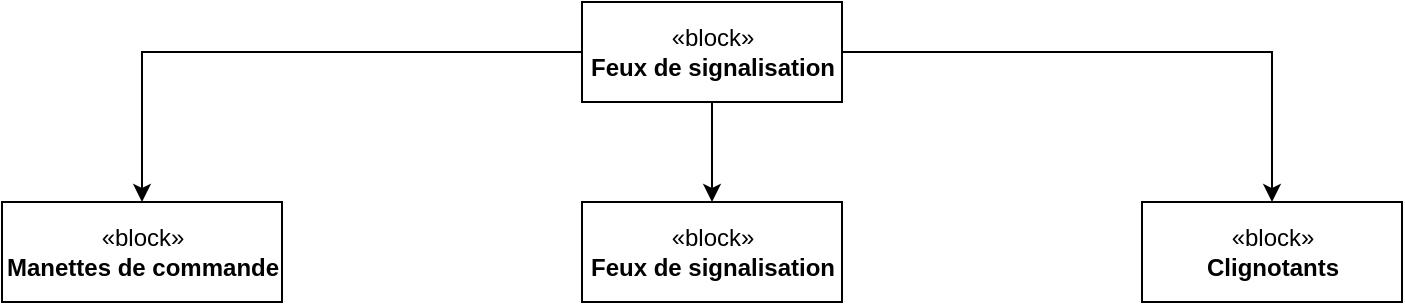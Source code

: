 <mxfile version="17.4.1" type="github">
  <diagram id="90TsLOlnTf1S2-_U74h6" name="Page-1">
    <mxGraphModel dx="1422" dy="914" grid="1" gridSize="10" guides="1" tooltips="1" connect="1" arrows="1" fold="1" page="1" pageScale="1" pageWidth="827" pageHeight="1169" math="0" shadow="0">
      <root>
        <mxCell id="0" />
        <mxCell id="1" parent="0" />
        <mxCell id="lYEQaYUr_PTFDYDycgIa-5" value="" style="edgeStyle=orthogonalEdgeStyle;rounded=0;orthogonalLoop=1;jettySize=auto;html=1;" edge="1" parent="1" source="lYEQaYUr_PTFDYDycgIa-3" target="lYEQaYUr_PTFDYDycgIa-4">
          <mxGeometry relative="1" as="geometry" />
        </mxCell>
        <mxCell id="lYEQaYUr_PTFDYDycgIa-7" value="" style="edgeStyle=orthogonalEdgeStyle;rounded=0;orthogonalLoop=1;jettySize=auto;html=1;" edge="1" parent="1" source="lYEQaYUr_PTFDYDycgIa-3" target="lYEQaYUr_PTFDYDycgIa-6">
          <mxGeometry relative="1" as="geometry" />
        </mxCell>
        <mxCell id="lYEQaYUr_PTFDYDycgIa-9" value="" style="edgeStyle=orthogonalEdgeStyle;rounded=0;orthogonalLoop=1;jettySize=auto;html=1;" edge="1" parent="1" source="lYEQaYUr_PTFDYDycgIa-3" target="lYEQaYUr_PTFDYDycgIa-8">
          <mxGeometry relative="1" as="geometry" />
        </mxCell>
        <mxCell id="lYEQaYUr_PTFDYDycgIa-3" value="«block»&lt;br&gt;&lt;b&gt;Feux de signalisation&lt;/b&gt;" style="html=1;" vertex="1" parent="1">
          <mxGeometry x="360" y="50" width="130" height="50" as="geometry" />
        </mxCell>
        <mxCell id="lYEQaYUr_PTFDYDycgIa-4" value="«block»&lt;br&gt;&lt;b&gt;Manettes de commande&lt;/b&gt;" style="html=1;" vertex="1" parent="1">
          <mxGeometry x="70" y="150" width="140" height="50" as="geometry" />
        </mxCell>
        <mxCell id="lYEQaYUr_PTFDYDycgIa-6" value="«block»&lt;br&gt;&lt;b&gt;Clignotants&lt;/b&gt;" style="html=1;" vertex="1" parent="1">
          <mxGeometry x="640" y="150" width="130" height="50" as="geometry" />
        </mxCell>
        <mxCell id="lYEQaYUr_PTFDYDycgIa-8" value="«block»&lt;br&gt;&lt;b&gt;Feux de signalisation&lt;/b&gt;" style="html=1;" vertex="1" parent="1">
          <mxGeometry x="360" y="150" width="130" height="50" as="geometry" />
        </mxCell>
      </root>
    </mxGraphModel>
  </diagram>
</mxfile>
